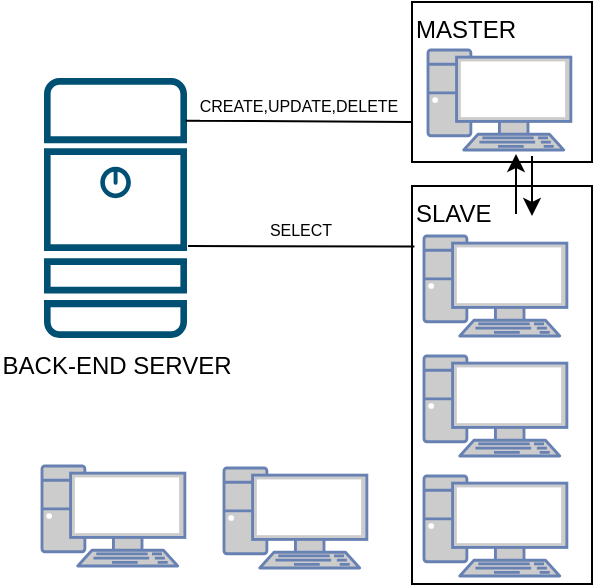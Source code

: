 <mxfile version="25.0.3">
  <diagram name="페이지-1" id="NhT4qFuTNbfzP8b6_X9g">
    <mxGraphModel dx="713" dy="303" grid="1" gridSize="10" guides="1" tooltips="1" connect="1" arrows="1" fold="1" page="1" pageScale="1" pageWidth="827" pageHeight="1169" math="0" shadow="0">
      <root>
        <mxCell id="0" />
        <mxCell id="1" parent="0" />
        <mxCell id="cGhfu6NofkQDithVTbJy-40" value="BACK-END SERVER" style="sketch=0;points=[[0.015,0.015,0],[0.985,0.015,0],[0.985,0.985,0],[0.015,0.985,0],[0.25,0,0],[0.5,0,0],[0.75,0,0],[1,0.25,0],[1,0.5,0],[1,0.75,0],[0.75,1,0],[0.5,1,0],[0.25,1,0],[0,0.75,0],[0,0.5,0],[0,0.25,0]];verticalLabelPosition=bottom;html=1;verticalAlign=top;aspect=fixed;align=center;pointerEvents=1;shape=mxgraph.cisco19.server;fillColor=#005073;strokeColor=none;fontFamily=Helvetica;fontSize=12;fontColor=default;" parent="1" vertex="1">
          <mxGeometry x="50" y="105" width="71.5" height="130" as="geometry" />
        </mxCell>
        <mxCell id="cGhfu6NofkQDithVTbJy-45" value="" style="group" parent="1" vertex="1" connectable="0">
          <mxGeometry x="49" y="299" width="71.43" height="50" as="geometry" />
        </mxCell>
        <mxCell id="cGhfu6NofkQDithVTbJy-33" value="" style="fontColor=#0066CC;verticalAlign=top;verticalLabelPosition=bottom;labelPosition=center;align=center;html=1;outlineConnect=0;fillColor=#CCCCCC;strokeColor=#6881B3;gradientColor=none;gradientDirection=north;strokeWidth=2;shape=mxgraph.networks.pc;" parent="cGhfu6NofkQDithVTbJy-45" vertex="1">
          <mxGeometry width="71.43" height="50" as="geometry" />
        </mxCell>
        <mxCell id="cGhfu6NofkQDithVTbJy-44" value="" style="shape=image;verticalLabelPosition=bottom;labelBackgroundColor=default;verticalAlign=top;aspect=fixed;imageAspect=0;image=https://upload.wikimedia.org/wikipedia/commons/thumb/a/a1/Grafana_logo.svg/800px-Grafana_logo.svg.png;" parent="cGhfu6NofkQDithVTbJy-45" vertex="1">
          <mxGeometry x="27.858" y="6.286" width="26.814" height="27.421" as="geometry" />
        </mxCell>
        <mxCell id="cGhfu6NofkQDithVTbJy-43" value="" style="group" parent="1" vertex="1" connectable="0">
          <mxGeometry x="140" y="300" width="71.43" height="50" as="geometry" />
        </mxCell>
        <mxCell id="cGhfu6NofkQDithVTbJy-36" value="" style="fontColor=#0066CC;verticalAlign=top;verticalLabelPosition=bottom;labelPosition=center;align=center;html=1;outlineConnect=0;fillColor=#CCCCCC;strokeColor=#6881B3;gradientColor=none;gradientDirection=north;strokeWidth=2;shape=mxgraph.networks.pc;" parent="cGhfu6NofkQDithVTbJy-43" vertex="1">
          <mxGeometry width="71.43" height="50" as="geometry" />
        </mxCell>
        <mxCell id="cGhfu6NofkQDithVTbJy-42" value="" style="shape=image;verticalLabelPosition=bottom;labelBackgroundColor=default;verticalAlign=top;aspect=fixed;imageAspect=0;image=https://velog.velcdn.com/images/hyunshoon/post/930b72e7-ac67-41eb-a719-cd5cbf378d99/image.png;" parent="cGhfu6NofkQDithVTbJy-43" vertex="1">
          <mxGeometry x="28.636" y="5" width="28.82" height="28.57" as="geometry" />
        </mxCell>
        <mxCell id="cGhfu6NofkQDithVTbJy-48" value="" style="endArrow=none;html=1;rounded=0;fontFamily=Helvetica;fontSize=12;fontColor=default;exitX=0.991;exitY=0.164;exitDx=0;exitDy=0;exitPerimeter=0;entryX=0;entryY=0.75;entryDx=0;entryDy=0;" parent="1" source="cGhfu6NofkQDithVTbJy-40" target="cGhfu6NofkQDithVTbJy-47" edge="1">
          <mxGeometry width="50" height="50" relative="1" as="geometry">
            <mxPoint x="230" y="230" as="sourcePoint" />
            <mxPoint x="220" y="120" as="targetPoint" />
          </mxGeometry>
        </mxCell>
        <mxCell id="cGhfu6NofkQDithVTbJy-49" value="&lt;font style=&quot;font-size: 8px;&quot;&gt;CREATE,UPDATE,DELETE&lt;/font&gt;" style="edgeLabel;html=1;align=center;verticalAlign=middle;resizable=0;points=[];fontFamily=Helvetica;fontSize=12;fontColor=default;fillColor=none;gradientColor=none;" parent="cGhfu6NofkQDithVTbJy-48" vertex="1" connectable="0">
          <mxGeometry x="-0.675" y="1" relative="1" as="geometry">
            <mxPoint x="37" y="-8" as="offset" />
          </mxGeometry>
        </mxCell>
        <mxCell id="cGhfu6NofkQDithVTbJy-50" value="" style="endArrow=none;html=1;rounded=0;fontFamily=Helvetica;fontSize=12;fontColor=default;exitX=0.991;exitY=0.164;exitDx=0;exitDy=0;exitPerimeter=0;entryX=0.002;entryY=0.152;entryDx=0;entryDy=0;entryPerimeter=0;" parent="1" edge="1">
          <mxGeometry width="50" height="50" relative="1" as="geometry">
            <mxPoint x="122" y="189" as="sourcePoint" />
            <mxPoint x="235.18" y="189.248" as="targetPoint" />
          </mxGeometry>
        </mxCell>
        <mxCell id="cGhfu6NofkQDithVTbJy-51" value="&lt;span style=&quot;font-size: 8px;&quot;&gt;SELECT&lt;/span&gt;" style="edgeLabel;html=1;align=center;verticalAlign=middle;resizable=0;points=[];fontFamily=Helvetica;fontSize=12;fontColor=default;fillColor=none;gradientColor=none;" parent="cGhfu6NofkQDithVTbJy-50" vertex="1" connectable="0">
          <mxGeometry x="-0.675" y="1" relative="1" as="geometry">
            <mxPoint x="37" y="-8" as="offset" />
          </mxGeometry>
        </mxCell>
        <mxCell id="cGhfu6NofkQDithVTbJy-52" value="" style="group" parent="1" vertex="1" connectable="0">
          <mxGeometry x="234" y="159" width="90" height="199" as="geometry" />
        </mxCell>
        <mxCell id="cGhfu6NofkQDithVTbJy-22" value="" style="group" parent="cGhfu6NofkQDithVTbJy-52" vertex="1" connectable="0">
          <mxGeometry x="6" y="85" width="71.43" height="50" as="geometry" />
        </mxCell>
        <mxCell id="cGhfu6NofkQDithVTbJy-23" value="" style="fontColor=#0066CC;verticalAlign=top;verticalLabelPosition=bottom;labelPosition=center;align=center;html=1;outlineConnect=0;fillColor=#CCCCCC;strokeColor=#6881B3;gradientColor=none;gradientDirection=north;strokeWidth=2;shape=mxgraph.networks.pc;" parent="cGhfu6NofkQDithVTbJy-22" vertex="1">
          <mxGeometry width="71.43" height="50" as="geometry" />
        </mxCell>
        <mxCell id="cGhfu6NofkQDithVTbJy-24" value="" style="shape=image;verticalLabelPosition=bottom;labelBackgroundColor=default;verticalAlign=top;aspect=fixed;imageAspect=0;image=https://next.ink/wp-content/uploads/2024/02/MariaDB-1.png;" parent="cGhfu6NofkQDithVTbJy-22" vertex="1">
          <mxGeometry x="14.286" y="6.279" width="57.143" height="27.671" as="geometry" />
        </mxCell>
        <mxCell id="cGhfu6NofkQDithVTbJy-25" value="" style="group" parent="cGhfu6NofkQDithVTbJy-52" vertex="1" connectable="0">
          <mxGeometry x="6" y="25" width="71.43" height="50" as="geometry" />
        </mxCell>
        <mxCell id="cGhfu6NofkQDithVTbJy-26" value="" style="fontColor=#0066CC;verticalAlign=top;verticalLabelPosition=bottom;labelPosition=center;align=center;html=1;outlineConnect=0;fillColor=#CCCCCC;strokeColor=#6881B3;gradientColor=none;gradientDirection=north;strokeWidth=2;shape=mxgraph.networks.pc;" parent="cGhfu6NofkQDithVTbJy-25" vertex="1">
          <mxGeometry width="71.43" height="50" as="geometry" />
        </mxCell>
        <mxCell id="cGhfu6NofkQDithVTbJy-27" value="" style="shape=image;verticalLabelPosition=bottom;labelBackgroundColor=default;verticalAlign=top;aspect=fixed;imageAspect=0;image=https://next.ink/wp-content/uploads/2024/02/MariaDB-1.png;" parent="cGhfu6NofkQDithVTbJy-25" vertex="1">
          <mxGeometry x="14.286" y="6.279" width="57.143" height="27.671" as="geometry" />
        </mxCell>
        <mxCell id="cGhfu6NofkQDithVTbJy-29" value="" style="group" parent="cGhfu6NofkQDithVTbJy-52" vertex="1" connectable="0">
          <mxGeometry x="6" y="145" width="71.43" height="50" as="geometry" />
        </mxCell>
        <mxCell id="cGhfu6NofkQDithVTbJy-30" value="" style="fontColor=#0066CC;verticalAlign=top;verticalLabelPosition=bottom;labelPosition=center;align=center;html=1;outlineConnect=0;fillColor=#CCCCCC;strokeColor=#6881B3;gradientColor=none;gradientDirection=north;strokeWidth=2;shape=mxgraph.networks.pc;" parent="cGhfu6NofkQDithVTbJy-29" vertex="1">
          <mxGeometry width="71.43" height="50" as="geometry" />
        </mxCell>
        <mxCell id="cGhfu6NofkQDithVTbJy-31" value="" style="shape=image;verticalLabelPosition=bottom;labelBackgroundColor=default;verticalAlign=top;aspect=fixed;imageAspect=0;image=https://next.ink/wp-content/uploads/2024/02/MariaDB-1.png;" parent="cGhfu6NofkQDithVTbJy-29" vertex="1">
          <mxGeometry x="14.286" y="6.279" width="57.143" height="27.671" as="geometry" />
        </mxCell>
        <mxCell id="cGhfu6NofkQDithVTbJy-46" value="SLAVE" style="rounded=0;whiteSpace=wrap;html=1;align=left;verticalAlign=top;fontFamily=Helvetica;fontSize=12;fontColor=default;fillColor=none;gradientColor=none;" parent="cGhfu6NofkQDithVTbJy-52" vertex="1">
          <mxGeometry width="90" height="199" as="geometry" />
        </mxCell>
        <mxCell id="cGhfu6NofkQDithVTbJy-53" value="" style="group" parent="1" vertex="1" connectable="0">
          <mxGeometry x="234" y="67" width="90" height="80" as="geometry" />
        </mxCell>
        <mxCell id="cGhfu6NofkQDithVTbJy-19" value="" style="group" parent="cGhfu6NofkQDithVTbJy-53" vertex="1" connectable="0">
          <mxGeometry x="8" y="24" width="71.43" height="50" as="geometry" />
        </mxCell>
        <mxCell id="cGhfu6NofkQDithVTbJy-20" value="" style="fontColor=#0066CC;verticalAlign=top;verticalLabelPosition=bottom;labelPosition=center;align=center;html=1;outlineConnect=0;fillColor=#CCCCCC;strokeColor=#6881B3;gradientColor=none;gradientDirection=north;strokeWidth=2;shape=mxgraph.networks.pc;" parent="cGhfu6NofkQDithVTbJy-19" vertex="1">
          <mxGeometry width="71.43" height="50" as="geometry" />
        </mxCell>
        <mxCell id="cGhfu6NofkQDithVTbJy-21" value="" style="shape=image;verticalLabelPosition=bottom;labelBackgroundColor=default;verticalAlign=top;aspect=fixed;imageAspect=0;image=https://next.ink/wp-content/uploads/2024/02/MariaDB-1.png;" parent="cGhfu6NofkQDithVTbJy-19" vertex="1">
          <mxGeometry x="14.286" y="6.279" width="57.143" height="27.671" as="geometry" />
        </mxCell>
        <mxCell id="cGhfu6NofkQDithVTbJy-47" value="MASTER" style="rounded=0;whiteSpace=wrap;html=1;align=left;verticalAlign=top;fontFamily=Helvetica;fontSize=12;fontColor=default;fillColor=none;gradientColor=none;" parent="cGhfu6NofkQDithVTbJy-53" vertex="1">
          <mxGeometry width="90" height="80" as="geometry" />
        </mxCell>
        <mxCell id="cGhfu6NofkQDithVTbJy-58" value="" style="endArrow=classic;html=1;rounded=0;fontFamily=Helvetica;fontSize=12;fontColor=default;" parent="1" edge="1">
          <mxGeometry width="50" height="50" relative="1" as="geometry">
            <mxPoint x="286" y="173" as="sourcePoint" />
            <mxPoint x="286" y="143" as="targetPoint" />
          </mxGeometry>
        </mxCell>
        <mxCell id="cGhfu6NofkQDithVTbJy-59" value="" style="endArrow=classic;html=1;rounded=0;fontFamily=Helvetica;fontSize=12;fontColor=default;" parent="1" edge="1">
          <mxGeometry width="50" height="50" relative="1" as="geometry">
            <mxPoint x="294" y="144" as="sourcePoint" />
            <mxPoint x="294" y="174" as="targetPoint" />
          </mxGeometry>
        </mxCell>
      </root>
    </mxGraphModel>
  </diagram>
</mxfile>
